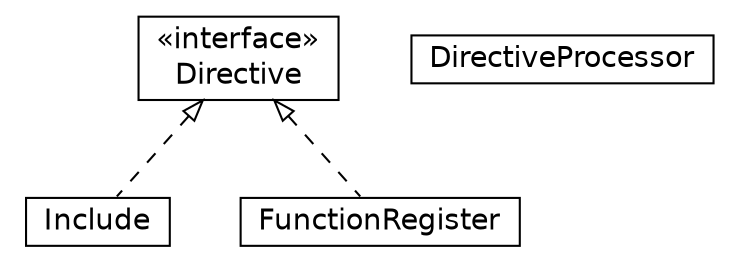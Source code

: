 #!/usr/local/bin/dot
#
# Class diagram 
# Generated by UMLGraph version 5.1 (http://www.umlgraph.org/)
#

digraph G {
	edge [fontname="Helvetica",fontsize=10,labelfontname="Helvetica",labelfontsize=10];
	node [fontname="Helvetica",fontsize=10,shape=plaintext];
	nodesep=0.25;
	ranksep=0.5;
	// jason.asSyntax.directives.Include
	c1079 [label=<<table title="jason.asSyntax.directives.Include" border="0" cellborder="1" cellspacing="0" cellpadding="2" port="p" href="./Include.html">
		<tr><td><table border="0" cellspacing="0" cellpadding="1">
<tr><td align="center" balign="center"> Include </td></tr>
		</table></td></tr>
		</table>>, fontname="Helvetica", fontcolor="black", fontsize=14.0];
	// jason.asSyntax.directives.FunctionRegister
	c1080 [label=<<table title="jason.asSyntax.directives.FunctionRegister" border="0" cellborder="1" cellspacing="0" cellpadding="2" port="p" href="./FunctionRegister.html">
		<tr><td><table border="0" cellspacing="0" cellpadding="1">
<tr><td align="center" balign="center"> FunctionRegister </td></tr>
		</table></td></tr>
		</table>>, fontname="Helvetica", fontcolor="black", fontsize=14.0];
	// jason.asSyntax.directives.DirectiveProcessor
	c1081 [label=<<table title="jason.asSyntax.directives.DirectiveProcessor" border="0" cellborder="1" cellspacing="0" cellpadding="2" port="p" href="./DirectiveProcessor.html">
		<tr><td><table border="0" cellspacing="0" cellpadding="1">
<tr><td align="center" balign="center"> DirectiveProcessor </td></tr>
		</table></td></tr>
		</table>>, fontname="Helvetica", fontcolor="black", fontsize=14.0];
	// jason.asSyntax.directives.Directive
	c1082 [label=<<table title="jason.asSyntax.directives.Directive" border="0" cellborder="1" cellspacing="0" cellpadding="2" port="p" href="./Directive.html">
		<tr><td><table border="0" cellspacing="0" cellpadding="1">
<tr><td align="center" balign="center"> &#171;interface&#187; </td></tr>
<tr><td align="center" balign="center"> Directive </td></tr>
		</table></td></tr>
		</table>>, fontname="Helvetica", fontcolor="black", fontsize=14.0];
	//jason.asSyntax.directives.Include implements jason.asSyntax.directives.Directive
	c1082:p -> c1079:p [dir=back,arrowtail=empty,style=dashed];
	//jason.asSyntax.directives.FunctionRegister implements jason.asSyntax.directives.Directive
	c1082:p -> c1080:p [dir=back,arrowtail=empty,style=dashed];
}

